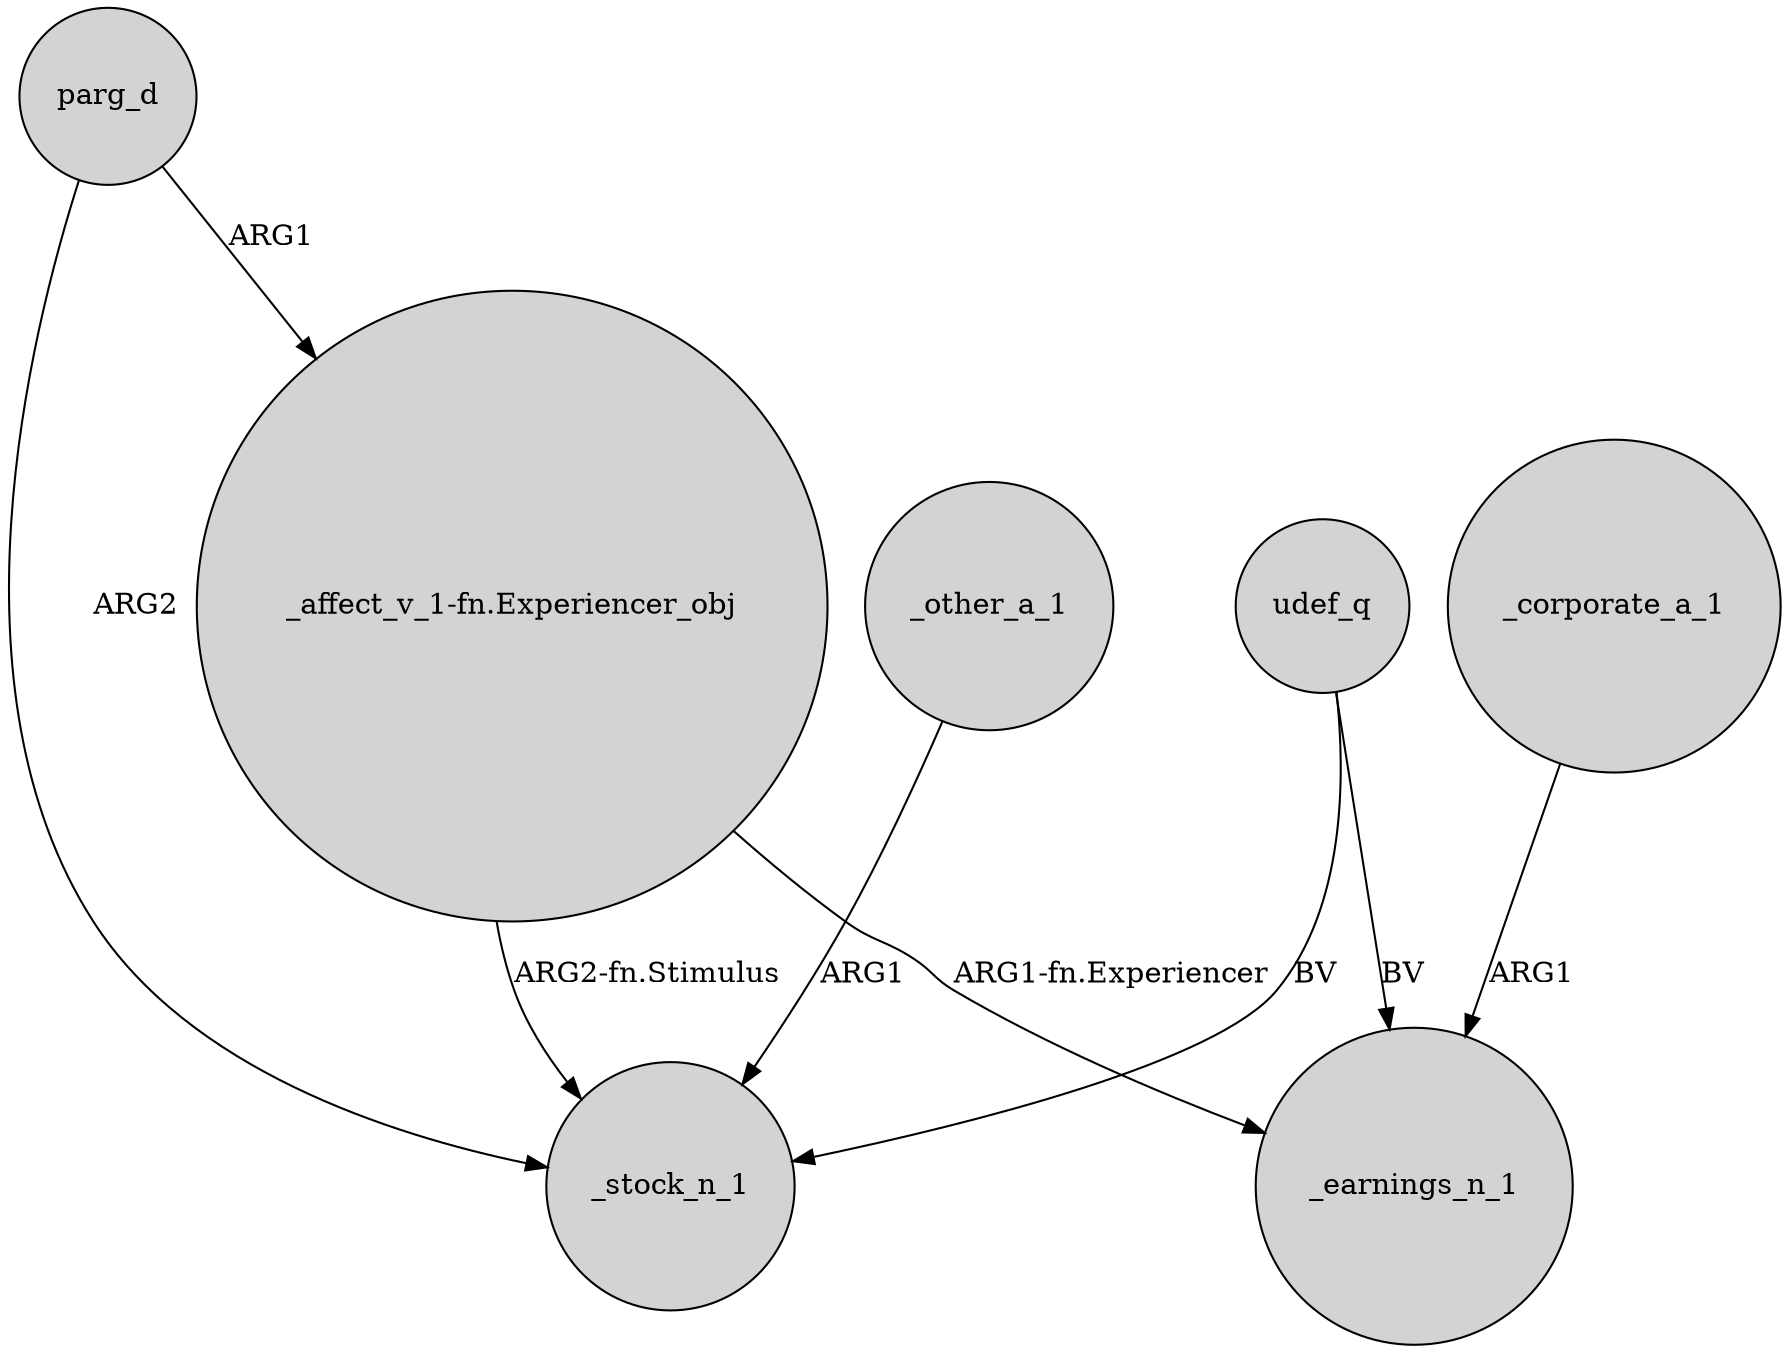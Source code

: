 digraph {
	node [shape=circle style=filled]
	_other_a_1 -> _stock_n_1 [label=ARG1]
	udef_q -> _earnings_n_1 [label=BV]
	parg_d -> "_affect_v_1-fn.Experiencer_obj" [label=ARG1]
	"_affect_v_1-fn.Experiencer_obj" -> _earnings_n_1 [label="ARG1-fn.Experiencer"]
	_corporate_a_1 -> _earnings_n_1 [label=ARG1]
	"_affect_v_1-fn.Experiencer_obj" -> _stock_n_1 [label="ARG2-fn.Stimulus"]
	parg_d -> _stock_n_1 [label=ARG2]
	udef_q -> _stock_n_1 [label=BV]
}
